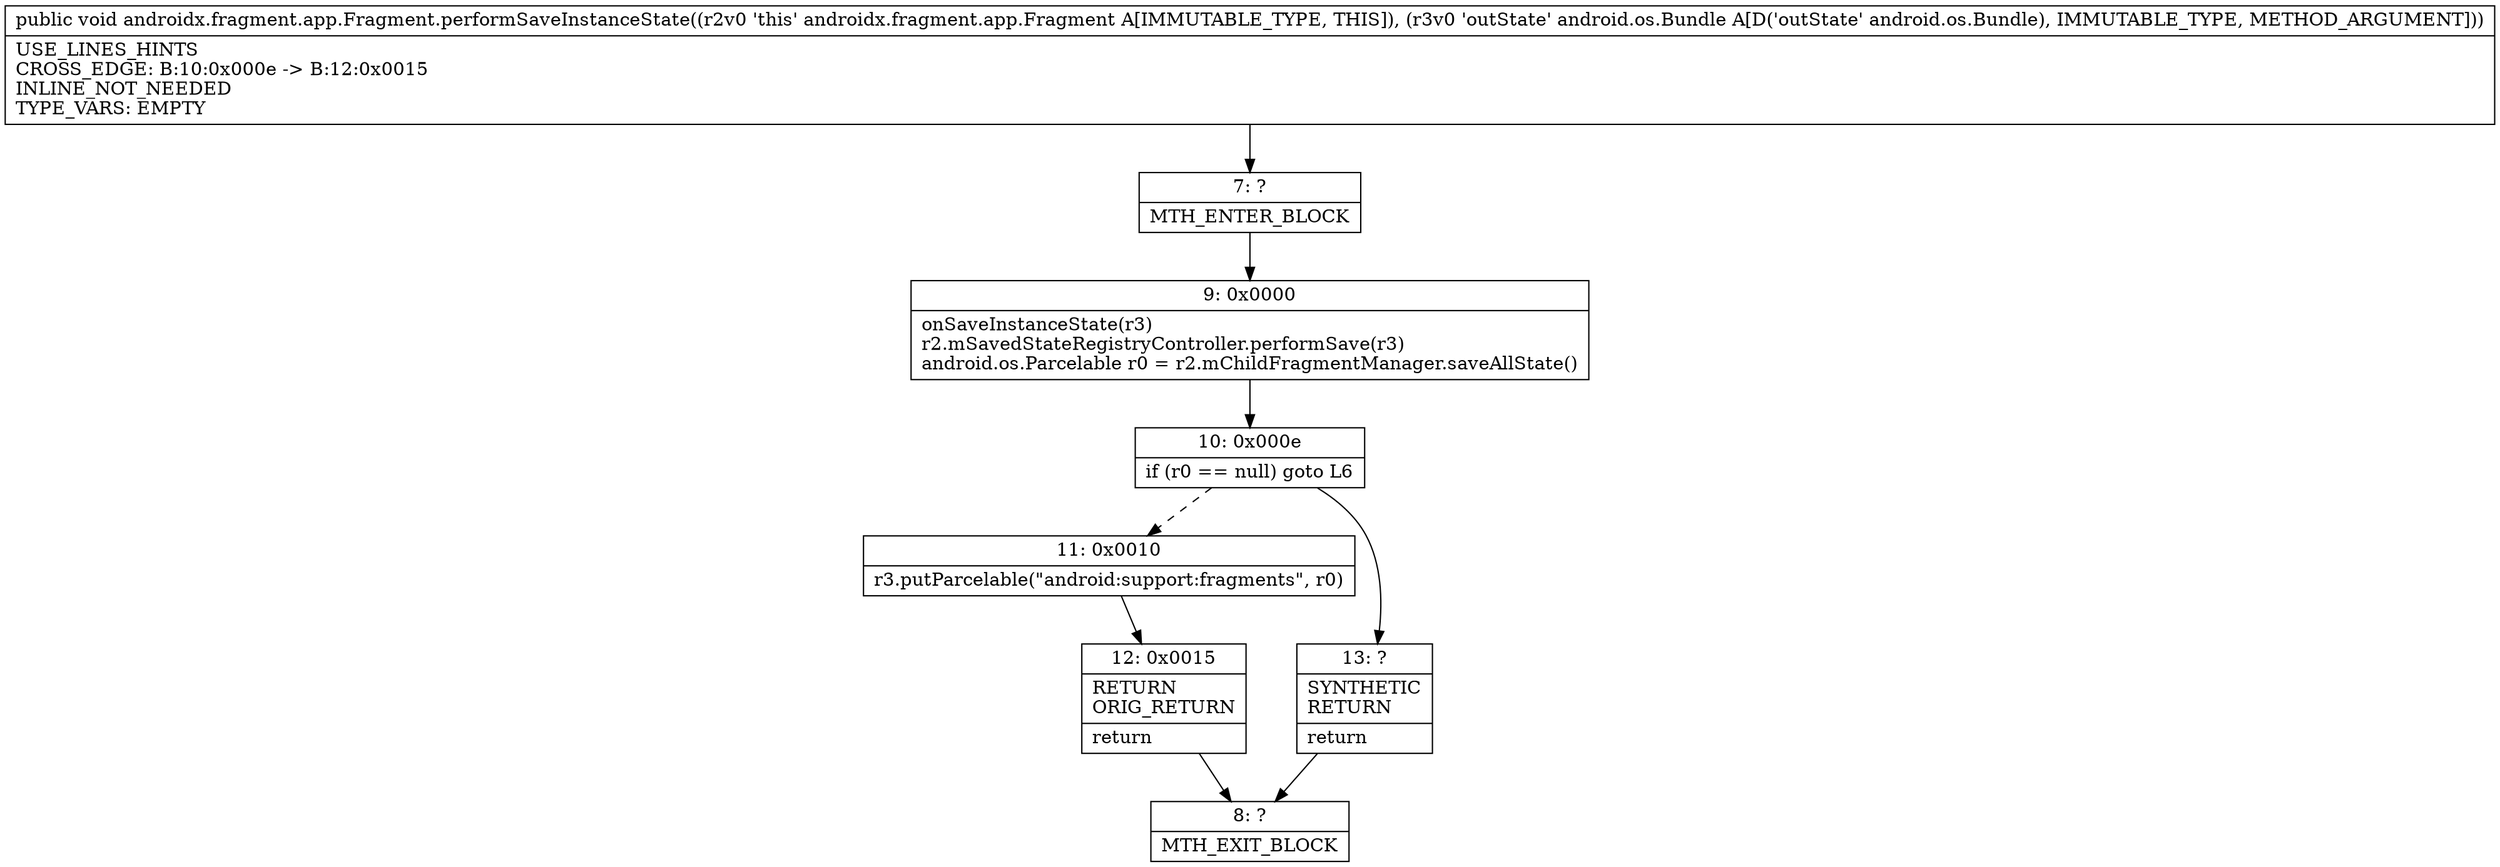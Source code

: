 digraph "CFG forandroidx.fragment.app.Fragment.performSaveInstanceState(Landroid\/os\/Bundle;)V" {
Node_7 [shape=record,label="{7\:\ ?|MTH_ENTER_BLOCK\l}"];
Node_9 [shape=record,label="{9\:\ 0x0000|onSaveInstanceState(r3)\lr2.mSavedStateRegistryController.performSave(r3)\landroid.os.Parcelable r0 = r2.mChildFragmentManager.saveAllState()\l}"];
Node_10 [shape=record,label="{10\:\ 0x000e|if (r0 == null) goto L6\l}"];
Node_11 [shape=record,label="{11\:\ 0x0010|r3.putParcelable(\"android:support:fragments\", r0)\l}"];
Node_12 [shape=record,label="{12\:\ 0x0015|RETURN\lORIG_RETURN\l|return\l}"];
Node_8 [shape=record,label="{8\:\ ?|MTH_EXIT_BLOCK\l}"];
Node_13 [shape=record,label="{13\:\ ?|SYNTHETIC\lRETURN\l|return\l}"];
MethodNode[shape=record,label="{public void androidx.fragment.app.Fragment.performSaveInstanceState((r2v0 'this' androidx.fragment.app.Fragment A[IMMUTABLE_TYPE, THIS]), (r3v0 'outState' android.os.Bundle A[D('outState' android.os.Bundle), IMMUTABLE_TYPE, METHOD_ARGUMENT]))  | USE_LINES_HINTS\lCROSS_EDGE: B:10:0x000e \-\> B:12:0x0015\lINLINE_NOT_NEEDED\lTYPE_VARS: EMPTY\l}"];
MethodNode -> Node_7;Node_7 -> Node_9;
Node_9 -> Node_10;
Node_10 -> Node_11[style=dashed];
Node_10 -> Node_13;
Node_11 -> Node_12;
Node_12 -> Node_8;
Node_13 -> Node_8;
}

